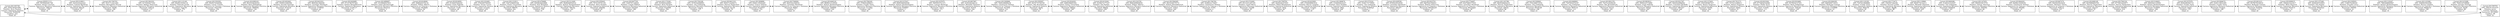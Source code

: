 digraph estudiantes{ 
 rankdir=LR;
N0[label="Carnet:201183728
DPI: 2050740201006
Nombre: Alvin Huckett
Carrera: Ingenieria Quimica
Password: DGHS2Xi
Creditos: 222
Edad: 20", shape=box];
N1[label="Carnet:202011111
DPI: 5970926381748
Nombre: Nertie Laurenzi
Carrera: Ingenieria Mecanica Industrial
Password: 198yxel
Creditos: 139
Edad: 19", shape=box];
N2[label="Carnet:201210811
DPI: 2222222222222
Nombre: Lamont Barthrup
Carrera: Ingenieria Mecanica
Password: j60uy9
Creditos: 53
Edad: 25", shape=box];
N3[label="Carnet:201700703
DPI: 5531711621404
Nombre: Bernadette Pescud
Carrera: Ingenieria Mecanica Industrial
Password: TXz6b
Creditos: 190
Edad: 28", shape=box];
N4[label="Carnet:201582352
DPI: 4172564417242
Nombre: Bobina Delacroux
Carrera: Ingenieria Mecanica Industrial
Password: m6ILxd
Creditos: 113
Edad: 23", shape=box];
N5[label="Carnet:201115140
DPI: 8429519350118
Nombre: Pebrook Gircke
Carrera: Ingenieria Mecanica
Password: Ysgy3Vt
Creditos: 172
Edad: 19", shape=box];
N6[label="Carnet:201350393
DPI: 9029374304090
Nombre: Laurie Tumilty
Carrera: Ingenieria en Ciencias y Sistemas
Password: UKazTS0
Creditos: 124
Edad: 20", shape=box];
N7[label="Carnet:201698163
DPI: 8010354636352
Nombre: Barn Killingbeck
Carrera: Ingenieria Mecanica Electrica
Password: 38KWHL
Creditos: 130
Edad: 20", shape=box];
N8[label="Carnet:201402462
DPI: 3594915493584
Nombre: Joscelin Fewings
Carrera: Ingenieria Mecanica
Password: tF7ZroZ
Creditos: 202
Edad: 25", shape=box];
N9[label="Carnet:201643353
DPI: 9692561360208
Nombre: Llywellyn Woodnutt
Carrera: Ingenieria Mecanica Electrica
Password: ui708GE
Creditos: 44
Edad: 27", shape=box];
N10[label="Carnet:201043689
DPI: 0714796787404
Nombre: Ardene Benediktovich
Carrera: Ingenieria Mecanica
Password: muiPC17
Creditos: 13
Edad: 23", shape=box];
N11[label="Carnet:201489697
DPI: 3310894947855
Nombre: Judye Rossborough
Carrera: Ingenieria Mecanica Electrica
Password: k9oGtrw
Creditos: 3
Edad: 26", shape=box];
N12[label="Carnet:201818908
DPI: 2689202578134
Nombre: Wilbur Alberts
Carrera: Ingenieria en Ciencias y Sistemas
Password: SSeRj8d
Creditos: 64
Edad: 18", shape=box];
N13[label="Carnet:201816850
DPI: 0154497044345
Nombre: Emili Palleske
Carrera: Ingenieria Mecanica
Password: 17x8L
Creditos: 28
Edad: 21", shape=box];
N14[label="Carnet:201232485
DPI: 3762365704505
Nombre: Vivian Currer
Carrera: Ingenieria Quimica
Password: xe7yeho
Creditos: 218
Edad: 28", shape=box];
N15[label="Carnet:201131811
DPI: 3347258005328
Nombre: Eloise Trevarthen
Carrera: Ingenieria Mecanica
Password: B8FP4
Creditos: 201
Edad: 22", shape=box];
N16[label="Carnet:201476680
DPI: 4293824642888
Nombre: Kim Westphal
Carrera: Ingenieria Quimica
Password: qtry5
Creditos: 159
Edad: 19", shape=box];
N17[label="Carnet:201511649
DPI: 5648266954532
Nombre: Aylmar Raubenheimer
Carrera: Ingenieria Mecanica
Password: 76816q
Creditos: 163
Edad: 23", shape=box];
N18[label="Carnet:201255643
DPI: 7672150791181
Nombre: Alvin Huckett
Carrera: Ingenieria Industrial
Password: g4X4Ak
Creditos: 65
Edad: 29", shape=box];
N19[label="Carnet:201947729
DPI: 1430797138430
Nombre: Camila Dibbert
Carrera: Ingenieria Mecanica Industrial
Password: b4wdeP
Creditos: 188
Edad: 21", shape=box];
N20[label="Carnet:201173540
DPI: 3235002226847
Nombre: Alvin Huckett
Carrera: Ingenieria Industrial
Password: ITrpSM0
Creditos: 104
Edad: 22", shape=box];
N21[label="Carnet:201704168
DPI: 3379162068993
Nombre: Tim Goldspink
Carrera: Ingenieria Mecanica Electrica
Password: Cmg7g
Creditos: 137
Edad: 19", shape=box];
N22[label="Carnet:201661519
DPI: 9302712249273
Nombre: Harvey Darbyshire
Carrera: Ingenieria Mecanica
Password: Asv30
Creditos: 55
Edad: 26", shape=box];
N23[label="Carnet:201309890
DPI: 6364119505269
Nombre: Grayce Poltone
Carrera: Ingenieria Industrial
Password: bCp3F57
Creditos: 133
Edad: 18", shape=box];
N24[label="Carnet:201740604
DPI: 2625352358554
Nombre: Llywellyn Woodnutt
Carrera: Ingenieria en Ciencias y Sistemas
Password: Bk8jU
Creditos: 3
Edad: 19", shape=box];
N25[label="Carnet:201646518
DPI: 8696013129504
Nombre: Aylmar Raubenheimer
Carrera: Ingenieria Mecanica Electrica
Password: 3j9MHF
Creditos: 192
Edad: 22", shape=box];
N26[label="Carnet:201766242
DPI: 3780452896411
Nombre: Franky Viney
Carrera: Ingenieria Mecanica Electrica
Password: UC1hKp
Creditos: 164
Edad: 20", shape=box];
N27[label="Carnet:201537627
DPI: 6000394094296
Nombre: Aylmar Raubenheimer
Carrera: Ingenieria Mecanica Electrica
Password: 82MID7
Creditos: 3
Edad: 24", shape=box];
N28[label="Carnet:201327675
DPI: 5005953751371
Nombre: Lamont Barthrup
Carrera: Ingenieria Mecanica Electrica
Password: CAt1n
Creditos: 171
Edad: 20", shape=box];
N29[label="Carnet:201897987
DPI: 2193345266141
Nombre: Michelle Glanister
Carrera: Ingenieria Quimica
Password: 8cIUD
Creditos: 226
Edad: 25", shape=box];
N30[label="Carnet:201500866
DPI: 7040168688236
Nombre: Claybourne Nelmes
Carrera: Ingenieria en Ciencias y Sistemas
Password: 4xCS04
Creditos: 121
Edad: 19", shape=box];
N31[label="Carnet:201359507
DPI: 6474775706799
Nombre: Olly Brunelleschi
Carrera: Ingenieria Quimica
Password: rdjy6j
Creditos: 52
Edad: 22", shape=box];
N32[label="Carnet:201954202
DPI: 2496399691941
Nombre: Eloise Trevarthen
Carrera: Ingenieria Mecanica Industrial
Password: 6RNgz
Creditos: 196
Edad: 29", shape=box];
N33[label="Carnet:201412244
DPI: 3239472177167
Nombre: Eba Keitley
Carrera: Ingenieria Industrial
Password: BRdQj
Creditos: 238
Edad: 22", shape=box];
N34[label="Carnet:201234795
DPI: 9082300809939
Nombre: Wilbur Alberts
Carrera: Ingenieria Mecanica Industrial
Password: 0oXnv
Creditos: 80
Edad: 29", shape=box];
N35[label="Carnet:201594265
DPI: 2831630574772
Nombre: Ardene Benediktovich
Carrera: Ingenieria Mecanica Industrial
Password: 15Asd
Creditos: 242
Edad: 26", shape=box];
N36[label="Carnet:201790782
DPI: 3168522176927
Nombre: Claybourne Nelmes
Carrera: Ingenieria en Ciencias y Sistemas
Password: d70Vi
Creditos: 0
Edad: 22", shape=box];
N37[label="Carnet:201374369
DPI: 8311431297185
Nombre: Lionel Messi
Carrera: Ingenieria Mecanica Industrial
Password: cVzaR8
Creditos: 93
Edad: 20", shape=box];
N38[label="Carnet:201709702
DPI: 4245428187625
Nombre: Dillon Blandamere
Carrera: Ingenieria Industrial
Password: 3f5qj
Creditos: 84
Edad: 20", shape=box];
N39[label="Carnet:201635991
DPI: 2702608963916
Nombre: Boycie Langlais
Carrera: Ingenieria Industrial
Password: vCGgb2
Creditos: 113
Edad: 29", shape=box];
N40[label="Carnet:201389879
DPI: 1332692632257
Nombre: Darn Studdal
Carrera: Ingenieria Industrial
Password: r80ja
Creditos: 244
Edad: 23", shape=box];
N41[label="Carnet:201375524
DPI: 3164173770900
Nombre: Tim Goldspink
Carrera: Ingenieria Quimica
Password: Nu96Sq3
Creditos: 1
Edad: 20", shape=box];
N42[label="Carnet:201428558
DPI: 8783633019549
Nombre: Llywellyn Woodnutt
Carrera: Ingenieria Mecanica
Password: qWlnP7
Creditos: 5
Edad: 24", shape=box];
N43[label="Carnet:201933753
DPI: 6467642780621
Nombre: Bobina Delacroux
Carrera: Ingenieria en Ciencias y Sistemas
Password: 8DGPFmN
Creditos: 147
Edad: 25", shape=box];
N44[label="Carnet:201774497
DPI: 6327689577005
Nombre: Llywellyn Woodnutt
Carrera: Ingenieria en Ciencias y Sistemas
Password: RN1Dgbd
Creditos: 90
Edad: 26", shape=box];
N45[label="Carnet:201145786
DPI: 4820546644233
Nombre: Harvey Darbyshire
Carrera: Ingenieria Mecanica
Password: uJW2Q
Creditos: 88
Edad: 22", shape=box];
N46[label="Carnet:201509061
DPI: 3761268073554
Nombre: Tim Goldspink
Carrera: Ingenieria Mecanica Electrica
Password: DPx0LQ0
Creditos: 108
Edad: 23", shape=box];
N47[label="Carnet:201068965
DPI: 7207003476187
Nombre: Tim Goldspink
Carrera: Ingenieria Mecanica Industrial
Password: MF4vc6
Creditos: 112
Edad: 26", shape=box];
N48[label="Carnet:201991578
DPI: 7437219208336
Nombre: Olly Brunelleschi
Carrera: Ingenieria Mecanica Industrial
Password: H1xi3
Creditos: 102
Edad: 29", shape=box];
N49[label="Carnet:201803912
DPI: 3995410773680
Nombre: Emili Palleske
Carrera: Ingenieria Mecanica Industrial
Password: ODYgI
Creditos: 205
Edad: 26", shape=box];
N50[label="Carnet:201921767
DPI: 5042024988582
Nombre: Consolata Reskelly
Carrera: Ingenieria Mecanica
Password: cBP1bt7
Creditos: 200
Edad: 27", shape=box];
N51[label="Carnet:201157605
DPI: 2503385887437
Nombre: Alonzo Seagrove
Carrera: Ingenieria Industrial
Password: 92V6h
Creditos: 226
Edad: 22", shape=box];
N52[label="Carnet:201761573
DPI: 5372214388411
Nombre: Alonzo Seagrove
Carrera: Ingenieria Quimica
Password: 24ldm
Creditos: 51
Edad: 22", shape=box];
N53[label="Carnet:201825364
DPI: 6772854332066
Nombre: Phillis Syrie
Carrera: Ingenieria Quimica
Password: rU2QYr
Creditos: 111
Edad: 28", shape=box];
N54[label="Carnet:201022466
DPI: 0579054127201
Nombre: Wash Sedgemore
Carrera: Ingenieria Mecanica Electrica
Password: 1E8vp8
Creditos: 130
Edad: 29", shape=box];
N55[label="Carnet:201006295
DPI: 6483009710551
Nombre: Roderigo Gomme
Carrera: Ingenieria Mecanica Electrica
Password: w1E8BW
Creditos: 23
Edad: 24", shape=box];
N56[label="Carnet:201116100
DPI: 7247421869888
Nombre: Franky Viney
Carrera: Ingenieria Quimica
Password: 5K0p7N
Creditos: 42
Edad: 26", shape=box];
N57[label="Carnet:201773473
DPI: 1563507262381
Nombre: Krystal Crellin
Carrera: Ingenieria Mecanica
Password: 3KgBk
Creditos: 88
Edad: 26", shape=box];
N58[label="Carnet:201119966
DPI: 9030770152211
Nombre: Michelle Glanister
Carrera: Ingenieria Industrial
Password: J9Tq39
Creditos: 225
Edad: 23", shape=box];
N59[label="Carnet:201669286
DPI: 3126321523297
Nombre: Tim Goldspink
Carrera: Ingenieria Mecanica
Password: QQNPe8
Creditos: 187
Edad: 21", shape=box];
N60[label="Carnet:201147451
DPI: 9093933675701
Nombre: Ellerey Sherwyn
Carrera: Ingenieria Mecanica Electrica
Password: 20H3Hx
Creditos: 80
Edad: 23", shape=box];
N61[label="Carnet:201864201
DPI: 8208413026556
Nombre: Claybourne Nelmes
Carrera: Ingenieria en Ciencias y Sistemas
Password: 69548z
Creditos: 25
Edad: 25", shape=box];
N62[label="Carnet:201667272
DPI: 9443025623424
Nombre: Adriaens Timms
Carrera: Ingenieria en Ciencias y Sistemas
Password: Pe8Ucp
Creditos: 237
Edad: 21", shape=box];
N63[label="Carnet:201668149
DPI: 6435886693765
Nombre: Harvey Darbyshire
Carrera: Ingenieria Mecanica
Password: u4jxe57
Creditos: 31
Edad: 27", shape=box];
N64[label="Carnet:201764124
DPI: 6773833243077
Nombre: Harvey Darbyshire
Carrera: Ingenieria Industrial
Password: 0DDF8
Creditos: 219
Edad: 21", shape=box];
N65[label="Carnet:201516603
DPI: 4062043125856
Nombre: Aylmar Raubenheimer
Carrera: Ingenieria Mecanica Industrial
Password: Sv4HFP
Creditos: 168
Edad: 19", shape=box];
N66[label="Carnet:201327079
DPI: 8292286385716
Nombre: Franky Viney
Carrera: Ingenieria Industrial
Password: GhhLi
Creditos: 179
Edad: 21", shape=box];
N67[label="Carnet:201906670
DPI: 2245119831085
Nombre: Franky Viney
Carrera: Ingenieria Mecanica Industrial
Password: PCAanL
Creditos: 198
Edad: 23", shape=box];
N68[label="Carnet:201461415
DPI: 8579079230016
Nombre: Roderigo Gomme
Carrera: Ingenieria Mecanica Industrial
Password: 6GEfOg
Creditos: 113
Edad: 20", shape=box];
N69[label="Carnet:201009015
DPI: 1962623323417
Nombre: Afton Hounson
Carrera: Ingenieria Mecanica
Password: PQvEC5
Creditos: 12
Edad: 23", shape=box];
N70[label="Carnet:201137248
DPI: 4264540703955
Nombre: Eba Keitley
Carrera: Ingenieria Mecanica
Password: K8ZY0mI
Creditos: 35
Edad: 22", shape=box];
N71[label="Carnet:201339503
DPI: 1169570189320
Nombre: Drusilla Louca
Carrera: Ingenieria Mecanica Industrial
Password: xW0NS
Creditos: 41
Edad: 29", shape=box];
N72[label="Carnet:201110247
DPI: 7882408800987
Nombre: Aylmar Raubenheimer
Carrera: Ingenieria Mecanica Electrica
Password: oKlY9O7
Creditos: 171
Edad: 19", shape=box];
N73[label="Carnet:201125580
DPI: 1846903502498
Nombre: Boycie Langlais
Carrera: Ingenieria en Ciencias y Sistemas
Password: MhBaUtl
Creditos: 190
Edad: 21", shape=box];
N74[label="Carnet:201315288
DPI: 7044319749868
Nombre: Joscelin Fewings
Carrera: Ingenieria Mecanica Electrica
Password: 3htilF
Creditos: 89
Edad: 27", shape=box];
N75[label="Carnet:201700703
DPI: 2991917610101
Nombre: Javier
Carrera: Sistemas
Password: 40120007
Creditos: 99
Edad: 22", shape=box];
N0->N1;
N0->N75;

N1->N0;
N1->N2;

N2->N1;
N2->N3;

N3->N2;
N3->N4;

N4->N3;
N4->N5;

N5->N4;
N5->N6;

N6->N5;
N6->N7;

N7->N6;
N7->N8;

N8->N7;
N8->N9;

N9->N8;
N9->N10;

N10->N9;
N10->N11;

N11->N10;
N11->N12;

N12->N11;
N12->N13;

N13->N12;
N13->N14;

N14->N13;
N14->N15;

N15->N14;
N15->N16;

N16->N15;
N16->N17;

N17->N16;
N17->N18;

N18->N17;
N18->N19;

N19->N18;
N19->N20;

N20->N19;
N20->N21;

N21->N20;
N21->N22;

N22->N21;
N22->N23;

N23->N22;
N23->N24;

N24->N23;
N24->N25;

N25->N24;
N25->N26;

N26->N25;
N26->N27;

N27->N26;
N27->N28;

N28->N27;
N28->N29;

N29->N28;
N29->N30;

N30->N29;
N30->N31;

N31->N30;
N31->N32;

N32->N31;
N32->N33;

N33->N32;
N33->N34;

N34->N33;
N34->N35;

N35->N34;
N35->N36;

N36->N35;
N36->N37;

N37->N36;
N37->N38;

N38->N37;
N38->N39;

N39->N38;
N39->N40;

N40->N39;
N40->N41;

N41->N40;
N41->N42;

N42->N41;
N42->N43;

N43->N42;
N43->N44;

N44->N43;
N44->N45;

N45->N44;
N45->N46;

N46->N45;
N46->N47;

N47->N46;
N47->N48;

N48->N47;
N48->N49;

N49->N48;
N49->N50;

N50->N49;
N50->N51;

N51->N50;
N51->N52;

N52->N51;
N52->N53;

N53->N52;
N53->N54;

N54->N53;
N54->N55;

N55->N54;
N55->N56;

N56->N55;
N56->N57;

N57->N56;
N57->N58;

N58->N57;
N58->N59;

N59->N58;
N59->N60;

N60->N59;
N60->N61;

N61->N60;
N61->N62;

N62->N61;
N62->N63;

N63->N62;
N63->N64;

N64->N63;
N64->N65;

N65->N64;
N65->N66;

N66->N65;
N66->N67;

N67->N66;
N67->N68;

N68->N67;
N68->N69;

N69->N68;
N69->N70;

N70->N69;
N70->N71;

N71->N70;
N71->N72;

N72->N71;
N72->N73;

N73->N72;
N73->N74;

N74->N73;
N74->N75;


N75->N0;
concentrate=true }